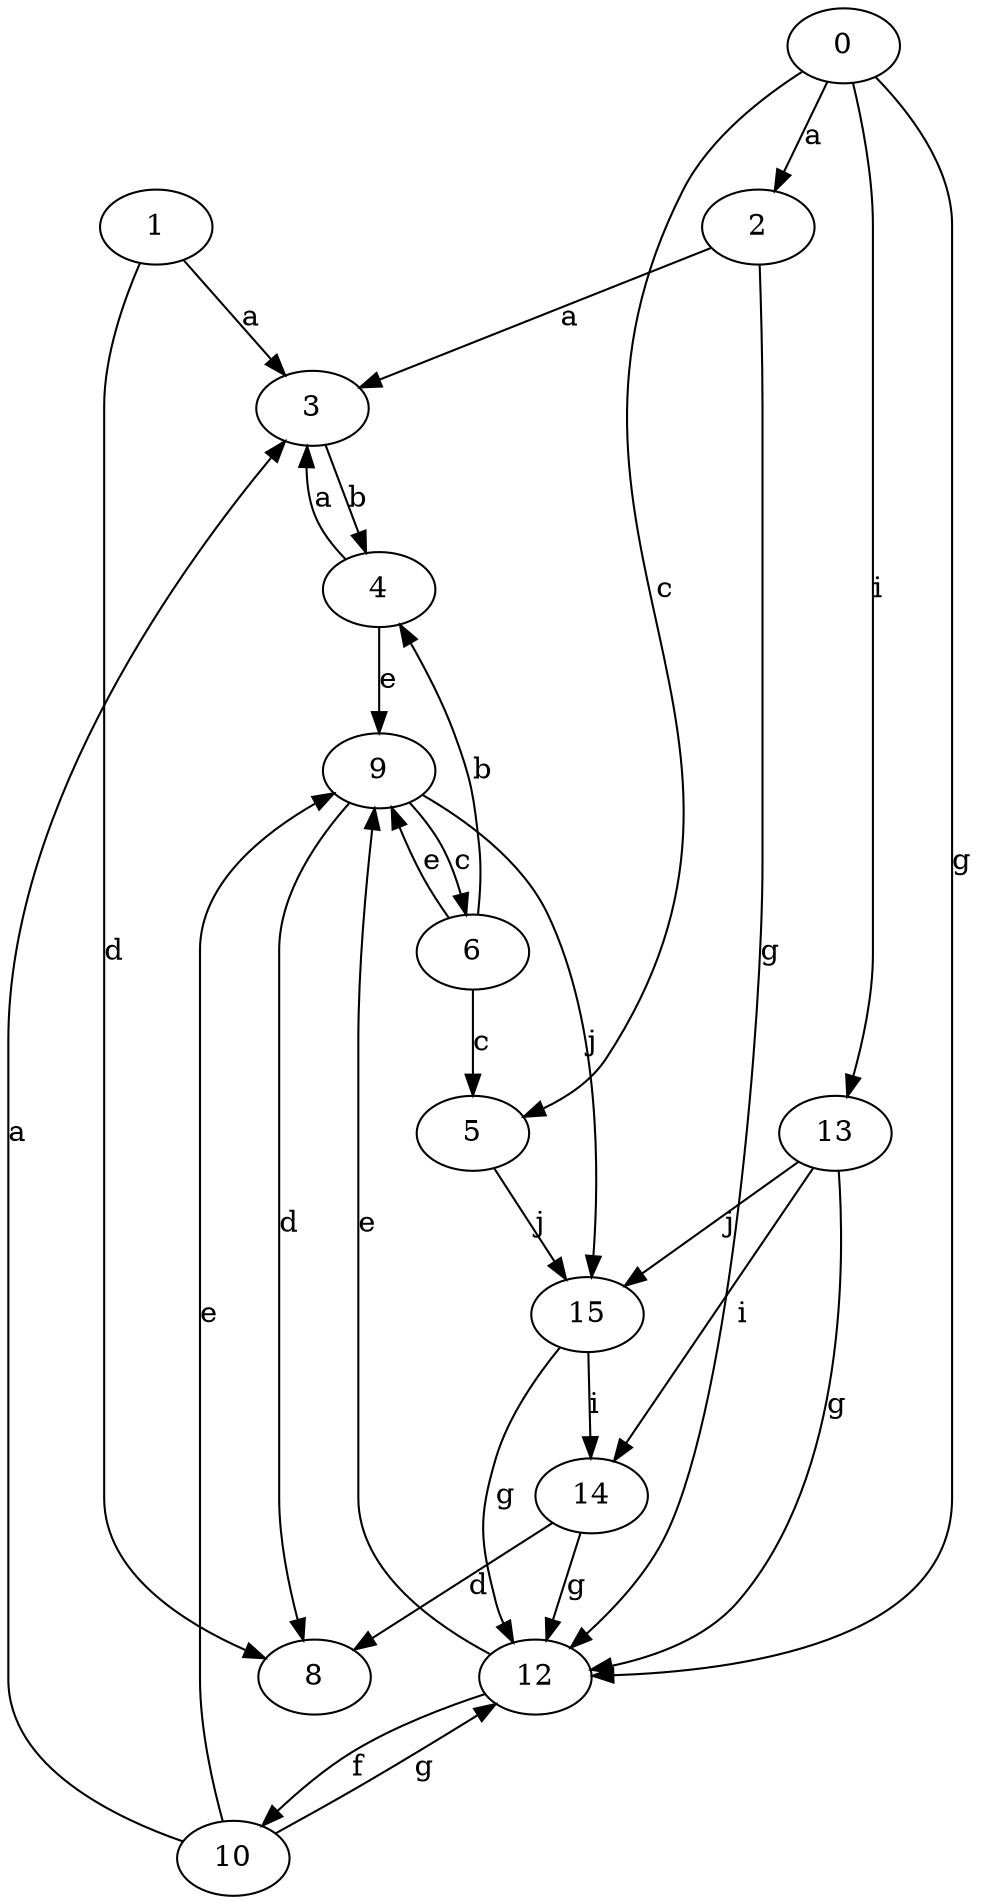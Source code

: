 strict digraph  {
2;
3;
4;
5;
6;
8;
9;
10;
0;
1;
12;
13;
14;
15;
2 -> 3  [label=a];
2 -> 12  [label=g];
3 -> 4  [label=b];
4 -> 3  [label=a];
4 -> 9  [label=e];
5 -> 15  [label=j];
6 -> 4  [label=b];
6 -> 5  [label=c];
6 -> 9  [label=e];
9 -> 6  [label=c];
9 -> 8  [label=d];
9 -> 15  [label=j];
10 -> 3  [label=a];
10 -> 9  [label=e];
10 -> 12  [label=g];
0 -> 2  [label=a];
0 -> 5  [label=c];
0 -> 12  [label=g];
0 -> 13  [label=i];
1 -> 3  [label=a];
1 -> 8  [label=d];
12 -> 9  [label=e];
12 -> 10  [label=f];
13 -> 12  [label=g];
13 -> 14  [label=i];
13 -> 15  [label=j];
14 -> 8  [label=d];
14 -> 12  [label=g];
15 -> 12  [label=g];
15 -> 14  [label=i];
}
